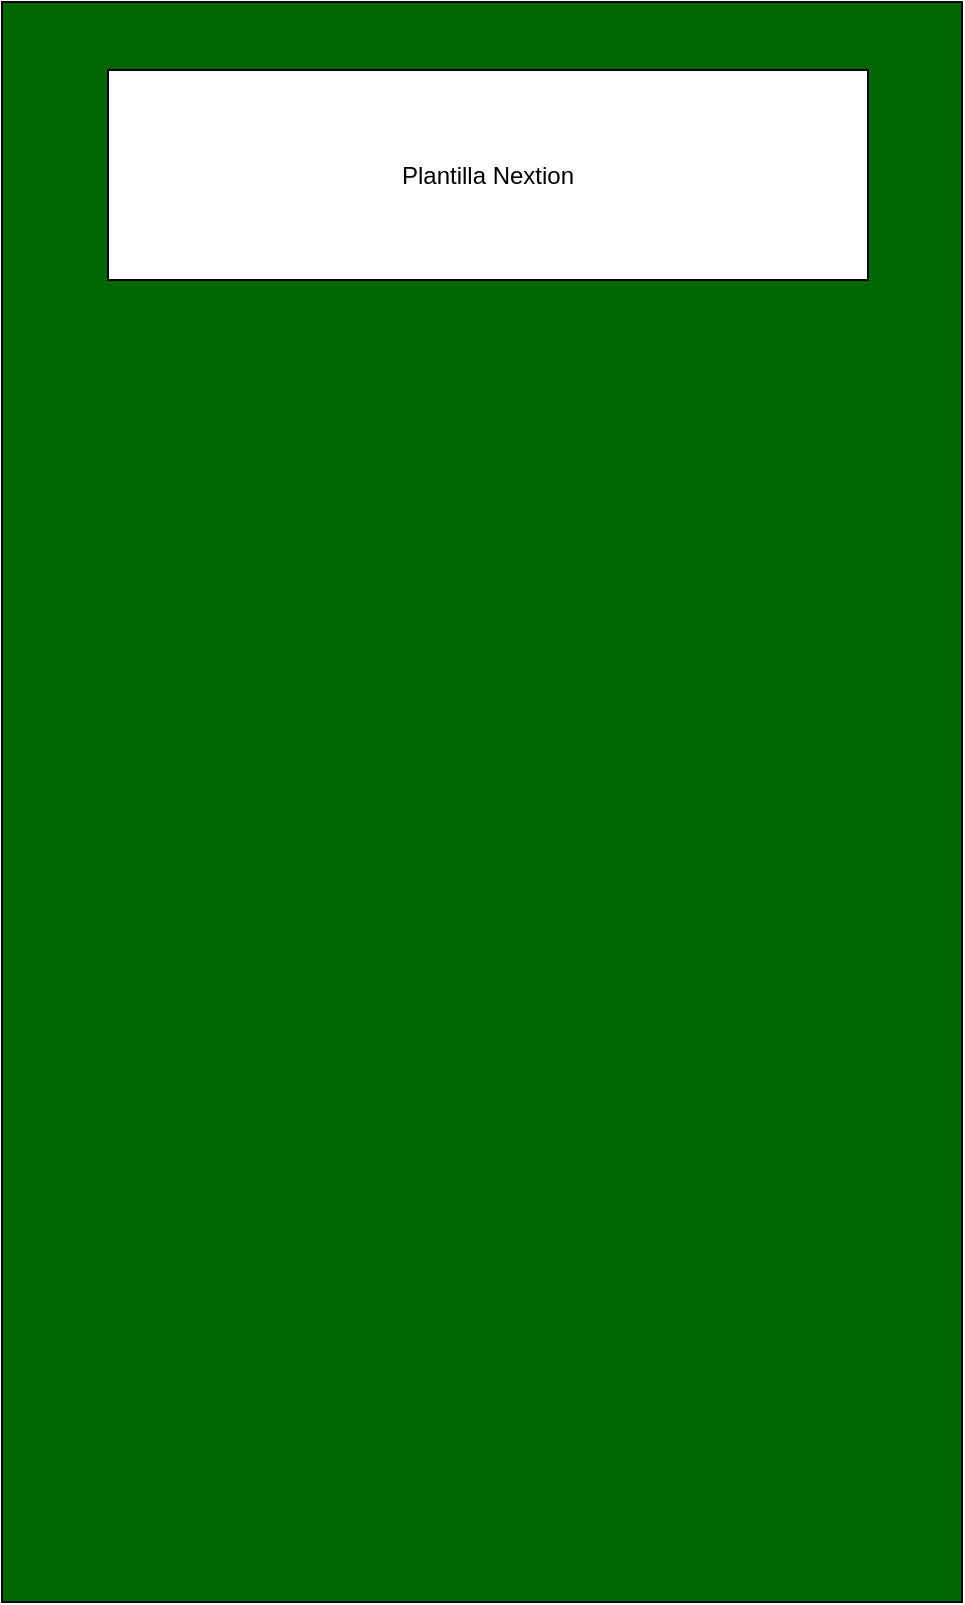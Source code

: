 <mxfile version="15.8.7" type="device"><diagram id="ss_ULdtpj0AkQNdpZXxQ" name="Página-1"><mxGraphModel dx="474" dy="293" grid="1" gridSize="1" guides="1" tooltips="1" connect="1" arrows="1" fold="1" page="1" pageScale="1" pageWidth="480" pageHeight="800" math="0" shadow="0"><root><mxCell id="0"/><mxCell id="1" parent="0"/><mxCell id="i37Qbv91wnyWSUQwwLaH-2" value="" style="rounded=0;whiteSpace=wrap;html=1;fillColor=#006600;" vertex="1" parent="1"><mxGeometry width="480" height="800" as="geometry"/></mxCell><mxCell id="i37Qbv91wnyWSUQwwLaH-1" value="Plantilla Nextion" style="rounded=0;whiteSpace=wrap;html=1;" vertex="1" parent="1"><mxGeometry x="53" y="34" width="380" height="105" as="geometry"/></mxCell></root></mxGraphModel></diagram></mxfile>